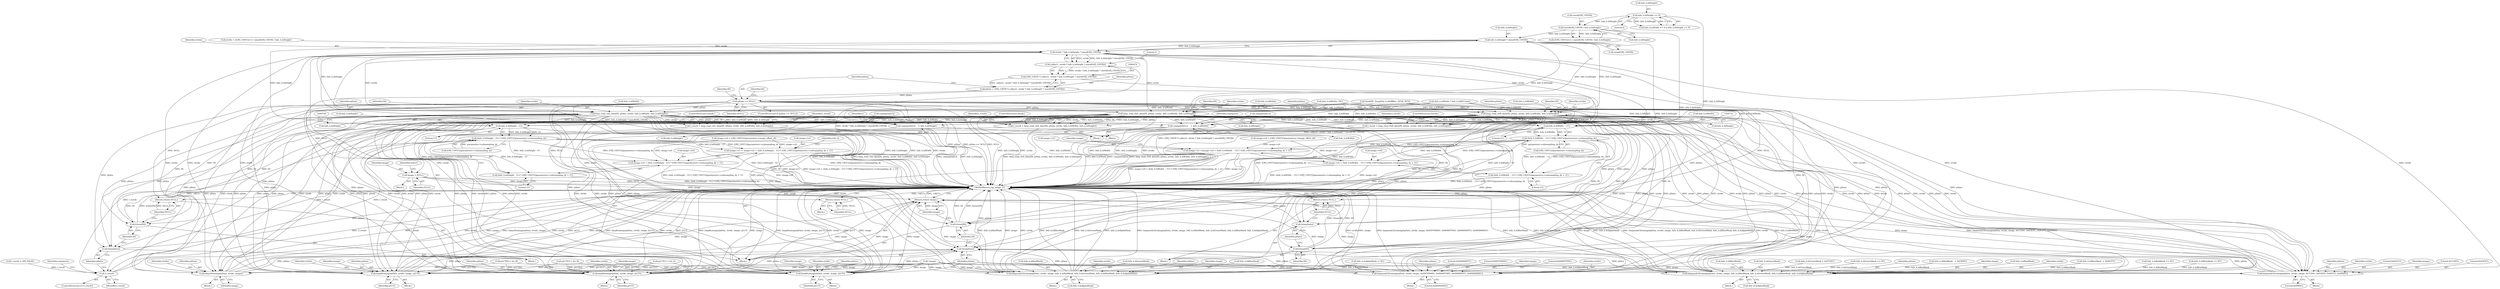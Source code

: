 digraph "0_openjpeg_da940424816e11d624362ce080bc026adffa26e8@API" {
"1000479" [label="(Call,Info_h.biHeight * sizeof(OPJ_UINT8))"];
"1000460" [label="(Call,sizeof(OPJ_UINT8) / Info_h.biHeight)"];
"1000363" [label="(Call,Info_h.biHeight == 0)"];
"1000477" [label="(Call,stride * Info_h.biHeight * sizeof(OPJ_UINT8))"];
"1000475" [label="(Call,calloc(1, stride * Info_h.biHeight * sizeof(OPJ_UINT8)))"];
"1000473" [label="(Call,(OPJ_UINT8 *) calloc(1, stride * Info_h.biHeight * sizeof(OPJ_UINT8)))"];
"1000471" [label="(Call,pData = (OPJ_UINT8 *) calloc(1, stride * Info_h.biHeight * sizeof(OPJ_UINT8)))"];
"1000486" [label="(Call,pData == NULL)"];
"1000492" [label="(Return,return NULL;)"];
"1000515" [label="(Call,bmp_read_raw_data(IN, pData, stride, Info_h.biWidth, Info_h.biHeight))"];
"1000513" [label="(Call,l_result = bmp_read_raw_data(IN, pData, stride, Info_h.biWidth, Info_h.biHeight))"];
"1000563" [label="(Call,!l_result)"];
"1000566" [label="(Call,free(pData))"];
"1000568" [label="(Call,fclose(IN))"];
"1000633" [label="(Call,cmptparm[i].w    = Info_h.biWidth)"];
"1000642" [label="(Call,cmptparm[i].h    = Info_h.biHeight)"];
"1000669" [label="(Call,fclose(IN))"];
"1000671" [label="(Call,free(pData))"];
"1000717" [label="(Call,Info_h.biWidth  - 1U)"];
"1000716" [label="(Call,(Info_h.biWidth  - 1U) * (OPJ_UINT32)parameters->subsampling_dx)"];
"1000707" [label="(Call,image->x1 =\timage->x0 + (Info_h.biWidth  - 1U) * (OPJ_UINT32)parameters->subsampling_dx + 1U)"];
"1000711" [label="(Call,image->x0 + (Info_h.biWidth  - 1U) * (OPJ_UINT32)parameters->subsampling_dx + 1U)"];
"1000715" [label="(Call,(Info_h.biWidth  - 1U) * (OPJ_UINT32)parameters->subsampling_dx + 1U)"];
"1000738" [label="(Call,Info_h.biHeight - 1U)"];
"1000737" [label="(Call,(Info_h.biHeight - 1U) * (OPJ_UINT32)parameters->subsampling_dy)"];
"1000728" [label="(Call,image->y1 = image->y0 + (Info_h.biHeight - 1U) * (OPJ_UINT32)parameters->subsampling_dy + 1U)"];
"1000732" [label="(Call,image->y0 + (Info_h.biHeight - 1U) * (OPJ_UINT32)parameters->subsampling_dy + 1U)"];
"1000736" [label="(Call,(Info_h.biHeight - 1U) * (OPJ_UINT32)parameters->subsampling_dy + 1U)"];
"1000762" [label="(Call,bmp24toimage(pData, stride, image))"];
"1000974" [label="(Call,free(pData))"];
"1000978" [label="(Return,return image;)"];
"1000780" [label="(Call,bmp8toimage(pData, stride, image, pLUT))"];
"1000799" [label="(Call,bmp8toimage(pData, stride, image, pLUT))"];
"1000818" [label="(Call,bmp8toimage(pData, stride, image, pLUT))"];
"1000837" [label="(Call,bmpmask32toimage(pData, stride, image, 0x00FF0000U, 0x0000FF00U, 0x000000FFU, 0x00000000U))"];
"1000859" [label="(Call,bmpmask32toimage(pData, stride, image, Info_h.biRedMask, Info_h.biGreenMask, Info_h.biBlueMask, Info_h.biAlphaMask))"];
"1000889" [label="(Call,bmpmask16toimage(pData, stride, image, 0x7C00U, 0x03E0U, 0x001FU, 0x0000U))"];
"1000945" [label="(Call,bmpmask16toimage(pData, stride, image, Info_h.biRedMask, Info_h.biGreenMask, Info_h.biBlueMask, Info_h.biAlphaMask))"];
"1000976" [label="(Call,fclose(IN))"];
"1000529" [label="(Call,bmp_read_rle8_data(IN, pData, stride, Info_h.biWidth, Info_h.biHeight))"];
"1000527" [label="(Call,l_result = bmp_read_rle8_data(IN, pData, stride, Info_h.biWidth, Info_h.biHeight))"];
"1000543" [label="(Call,bmp_read_rle4_data(IN, pData, stride, Info_h.biWidth, Info_h.biHeight))"];
"1000541" [label="(Call,l_result = bmp_read_rle4_data(IN, pData, stride, Info_h.biWidth, Info_h.biHeight))"];
"1000570" [label="(Return,return NULL;)"];
"1000673" [label="(Return,return NULL;)"];
"1000965" [label="(Call,image = NULL)"];
"1000779" [label="(Block,)"];
"1000742" [label="(Literal,1U)"];
"1000533" [label="(Call,Info_h.biWidth)"];
"1000645" [label="(Identifier,cmptparm)"];
"1000568" [label="(Call,fclose(IN))"];
"1000780" [label="(Call,bmp8toimage(pData, stride, image, pLUT))"];
"1000546" [label="(Identifier,stride)"];
"1000977" [label="(Identifier,IN)"];
"1000541" [label="(Call,l_result = bmp_read_rle4_data(IN, pData, stride, Info_h.biWidth, Info_h.biHeight))"];
"1000913" [label="(Call,Info_h.biRedMask == 0U)"];
"1000966" [label="(Identifier,image)"];
"1000539" [label="(ControlStructure,break;)"];
"1000732" [label="(Call,image->y0 + (Info_h.biHeight - 1U) * (OPJ_UINT32)parameters->subsampling_dy + 1U)"];
"1000728" [label="(Call,image->y1 = image->y0 + (Info_h.biHeight - 1U) * (OPJ_UINT32)parameters->subsampling_dy + 1U)"];
"1000495" [label="(Identifier,IN)"];
"1000782" [label="(Identifier,stride)"];
"1000488" [label="(Identifier,NULL)"];
"1000801" [label="(Identifier,stride)"];
"1000563" [label="(Call,!l_result)"];
"1000515" [label="(Call,bmp_read_raw_data(IN, pData, stride, Info_h.biWidth, Info_h.biHeight))"];
"1000890" [label="(Identifier,pData)"];
"1000924" [label="(Call,Info_h.biBlueMask == 0U)"];
"1000489" [label="(Block,)"];
"1000858" [label="(Block,)"];
"1000530" [label="(Identifier,IN)"];
"1000444" [label="(Call,Info_h.biWidth * 8U)"];
"1000711" [label="(Call,image->x0 + (Info_h.biWidth  - 1U) * (OPJ_UINT32)parameters->subsampling_dx + 1U)"];
"1000910" [label="(Block,)"];
"1000861" [label="(Identifier,stride)"];
"1000689" [label="(Call,image->x0 = (OPJ_UINT32)parameters->image_offset_x0)"];
"1000838" [label="(Identifier,pData)"];
"1000570" [label="(Return,return NULL;)"];
"1000836" [label="(Block,)"];
"1000753" [label="(Identifier,Info_h)"];
"1000367" [label="(Literal,0)"];
"1000955" [label="(Call,Info_h.biBlueMask)"];
"1000974" [label="(Call,free(pData))"];
"1000566" [label="(Call,free(pData))"];
"1000891" [label="(Identifier,stride)"];
"1000124" [label="(Block,)"];
"1000707" [label="(Call,image->x1 =\timage->x0 + (Info_h.biWidth  - 1U) * (OPJ_UINT32)parameters->subsampling_dx + 1U)"];
"1000762" [label="(Call,bmp24toimage(pData, stride, image))"];
"1000818" [label="(Call,bmp8toimage(pData, stride, image, pLUT))"];
"1000761" [label="(Block,)"];
"1000571" [label="(Identifier,NULL)"];
"1000516" [label="(Identifier,IN)"];
"1000718" [label="(Call,Info_h.biWidth)"];
"1000975" [label="(Identifier,pData)"];
"1000562" [label="(ControlStructure,if (!l_result))"];
"1000483" [label="(Call,sizeof(OPJ_UINT8))"];
"1000477" [label="(Call,stride * Info_h.biHeight * sizeof(OPJ_UINT8))"];
"1000748" [label="(Literal,1U)"];
"1000522" [label="(Call,Info_h.biHeight)"];
"1000666" [label="(Call,!image)"];
"1000965" [label="(Call,image = NULL)"];
"1000945" [label="(Call,bmpmask16toimage(pData, stride, image, Info_h.biRedMask, Info_h.biGreenMask, Info_h.biBlueMask, Info_h.biAlphaMask))"];
"1000491" [label="(Identifier,IN)"];
"1000980" [label="(MethodReturn,opj_image_t*)"];
"1000472" [label="(Identifier,pData)"];
"1000478" [label="(Identifier,stride)"];
"1000952" [label="(Call,Info_h.biGreenMask)"];
"1000866" [label="(Call,Info_h.biGreenMask)"];
"1000518" [label="(Identifier,stride)"];
"1000493" [label="(Identifier,NULL)"];
"1000363" [label="(Call,Info_h.biHeight == 0)"];
"1000162" [label="(Call,pLUT[2] = lut_B)"];
"1000536" [label="(Call,Info_h.biHeight)"];
"1000519" [label="(Call,Info_h.biWidth)"];
"1000485" [label="(ControlStructure,if (pData == NULL))"];
"1000547" [label="(Call,Info_h.biWidth)"];
"1000935" [label="(Call,Info_h.biGreenMask = 0x07E0U)"];
"1000783" [label="(Identifier,image)"];
"1000958" [label="(Call,Info_h.biAlphaMask)"];
"1000729" [label="(Call,image->y1)"];
"1000860" [label="(Identifier,pData)"];
"1000821" [label="(Identifier,image)"];
"1000844" [label="(Literal,0x00000000U)"];
"1000784" [label="(Identifier,pLUT)"];
"1000896" [label="(Literal,0x0000U)"];
"1000455" [label="(Call,((OPJ_UINT32)-1) / sizeof(OPJ_UINT8) / Info_h.biHeight)"];
"1000460" [label="(Call,sizeof(OPJ_UINT8) / Info_h.biHeight)"];
"1000588" [label="(Identifier,i)"];
"1000475" [label="(Call,calloc(1, stride * Info_h.biHeight * sizeof(OPJ_UINT8)))"];
"1000545" [label="(Identifier,pData)"];
"1000919" [label="(Call,Info_h.biGreenMask == 0U)"];
"1000716" [label="(Call,(Info_h.biWidth  - 1U) * (OPJ_UINT32)parameters->subsampling_dx)"];
"1000764" [label="(Identifier,stride)"];
"1000736" [label="(Call,(Info_h.biHeight - 1U) * (OPJ_UINT32)parameters->subsampling_dy + 1U)"];
"1000487" [label="(Identifier,pData)"];
"1000765" [label="(Identifier,image)"];
"1000479" [label="(Call,Info_h.biHeight * sizeof(OPJ_UINT8))"];
"1000589" [label="(Block,)"];
"1000862" [label="(Identifier,image)"];
"1000843" [label="(Literal,0x000000FFU)"];
"1000895" [label="(Literal,0x001FU)"];
"1000962" [label="(Block,)"];
"1000480" [label="(Call,Info_h.biHeight)"];
"1000841" [label="(Literal,0x00FF0000U)"];
"1000840" [label="(Identifier,image)"];
"1000763" [label="(Identifier,pData)"];
"1000708" [label="(Call,image->x1)"];
"1000820" [label="(Identifier,stride)"];
"1000803" [label="(Identifier,pLUT)"];
"1000498" [label="(Call,fseek(IN, (long)File_h.bfOffBits, SEEK_SET))"];
"1000733" [label="(Call,image->y0)"];
"1000544" [label="(Identifier,IN)"];
"1000967" [label="(Identifier,NULL)"];
"1000553" [label="(ControlStructure,break;)"];
"1000668" [label="(Block,)"];
"1000892" [label="(Identifier,image)"];
"1000639" [label="(Call,Info_h.biWidth)"];
"1000869" [label="(Call,Info_h.biBlueMask)"];
"1000532" [label="(Identifier,stride)"];
"1000737" [label="(Call,(Info_h.biHeight - 1U) * (OPJ_UINT32)parameters->subsampling_dy)"];
"1000529" [label="(Call,bmp_read_rle8_data(IN, pData, stride, Info_h.biWidth, Info_h.biHeight))"];
"1000670" [label="(Identifier,IN)"];
"1000802" [label="(Identifier,image)"];
"1000819" [label="(Identifier,pData)"];
"1000669" [label="(Call,fclose(IN))"];
"1000564" [label="(Identifier,l_result)"];
"1000514" [label="(Identifier,l_result)"];
"1000946" [label="(Identifier,pData)"];
"1000888" [label="(Block,)"];
"1000799" [label="(Call,bmp8toimage(pData, stride, image, pLUT))"];
"1000712" [label="(Call,image->x0)"];
"1000476" [label="(Literal,1)"];
"1000800" [label="(Identifier,pData)"];
"1000842" [label="(Literal,0x0000FF00U)"];
"1000721" [label="(Literal,1U)"];
"1000674" [label="(Identifier,NULL)"];
"1000930" [label="(Call,Info_h.biRedMask   = 0xF800U)"];
"1000633" [label="(Call,cmptparm[i].w    = Info_h.biWidth)"];
"1000517" [label="(Identifier,pData)"];
"1000357" [label="(Call,Info_h.biWidth == 0 || Info_h.biHeight == 0)"];
"1000673" [label="(Return,return NULL;)"];
"1000822" [label="(Identifier,pLUT)"];
"1000157" [label="(Call,pLUT[1] = lut_G)"];
"1000859" [label="(Call,bmpmask32toimage(pData, stride, image, Info_h.biRedMask, Info_h.biGreenMask, Info_h.biBlueMask, Info_h.biAlphaMask))"];
"1000969" [label="(Identifier,stderr)"];
"1000717" [label="(Call,Info_h.biWidth  - 1U)"];
"1000698" [label="(Call,image->y0 = (OPJ_UINT32)parameters->image_offset_y0)"];
"1000492" [label="(Return,return NULL;)"];
"1000463" [label="(Call,Info_h.biHeight)"];
"1000722" [label="(Call,(OPJ_UINT32)parameters->subsampling_dx)"];
"1000525" [label="(ControlStructure,break;)"];
"1000727" [label="(Literal,1U)"];
"1000558" [label="(Call,l_result = OPJ_FALSE)"];
"1000642" [label="(Call,cmptparm[i].h    = Info_h.biHeight)"];
"1000738" [label="(Call,Info_h.biHeight - 1U)"];
"1000893" [label="(Literal,0x7C00U)"];
"1000543" [label="(Call,bmp_read_rle4_data(IN, pData, stride, Info_h.biWidth, Info_h.biHeight))"];
"1000527" [label="(Call,l_result = bmp_read_rle8_data(IN, pData, stride, Info_h.biWidth, Info_h.biHeight))"];
"1000398" [label="(Call,Info_h.biWidth * Info_h.biBitCount)"];
"1000978" [label="(Return,return image;)"];
"1000743" [label="(Call,(OPJ_UINT32)parameters->subsampling_dy)"];
"1000364" [label="(Call,Info_h.biHeight)"];
"1000565" [label="(Block,)"];
"1000817" [label="(Block,)"];
"1000948" [label="(Identifier,image)"];
"1000569" [label="(Identifier,IN)"];
"1000471" [label="(Call,pData = (OPJ_UINT8 *) calloc(1, stride * Info_h.biHeight * sizeof(OPJ_UINT8)))"];
"1000531" [label="(Identifier,pData)"];
"1000839" [label="(Identifier,stride)"];
"1000949" [label="(Call,Info_h.biRedMask)"];
"1000348" [label="(Call,Info_h.biAlphaMask != 0U)"];
"1000567" [label="(Identifier,pData)"];
"1000715" [label="(Call,(Info_h.biWidth  - 1U) * (OPJ_UINT32)parameters->subsampling_dx + 1U)"];
"1000513" [label="(Call,l_result = bmp_read_raw_data(IN, pData, stride, Info_h.biWidth, Info_h.biHeight))"];
"1000575" [label="(Identifier,cmptparm)"];
"1000798" [label="(Block,)"];
"1000542" [label="(Identifier,l_result)"];
"1000634" [label="(Call,cmptparm[i].w)"];
"1000894" [label="(Literal,0x03E0U)"];
"1000453" [label="(Call,stride > ((OPJ_UINT32)-1) / sizeof(OPJ_UINT8) / Info_h.biHeight)"];
"1000550" [label="(Call,Info_h.biHeight)"];
"1000486" [label="(Call,pData == NULL)"];
"1000979" [label="(Identifier,image)"];
"1000152" [label="(Call,pLUT[0] = lut_R)"];
"1000781" [label="(Identifier,pData)"];
"1000643" [label="(Call,cmptparm[i].h)"];
"1000872" [label="(Call,Info_h.biAlphaMask)"];
"1000889" [label="(Call,bmpmask16toimage(pData, stride, image, 0x7C00U, 0x03E0U, 0x001FU, 0x0000U))"];
"1000739" [label="(Call,Info_h.biHeight)"];
"1000837" [label="(Call,bmpmask32toimage(pData, stride, image, 0x00FF0000U, 0x0000FF00U, 0x000000FFU, 0x00000000U))"];
"1000648" [label="(Call,Info_h.biHeight)"];
"1000947" [label="(Identifier,stride)"];
"1000940" [label="(Call,Info_h.biBlueMask  = 0x001FU)"];
"1000671" [label="(Call,free(pData))"];
"1000730" [label="(Identifier,image)"];
"1000473" [label="(Call,(OPJ_UINT8 *) calloc(1, stride * Info_h.biHeight * sizeof(OPJ_UINT8)))"];
"1000510" [label="(Block,)"];
"1000863" [label="(Call,Info_h.biRedMask)"];
"1000461" [label="(Call,sizeof(OPJ_UINT8))"];
"1000976" [label="(Call,fclose(IN))"];
"1000528" [label="(Identifier,l_result)"];
"1000672" [label="(Identifier,pData)"];
"1000479" -> "1000477"  [label="AST: "];
"1000479" -> "1000483"  [label="CFG: "];
"1000480" -> "1000479"  [label="AST: "];
"1000483" -> "1000479"  [label="AST: "];
"1000477" -> "1000479"  [label="CFG: "];
"1000479" -> "1000980"  [label="DDG: Info_h.biHeight"];
"1000479" -> "1000477"  [label="DDG: Info_h.biHeight"];
"1000460" -> "1000479"  [label="DDG: Info_h.biHeight"];
"1000479" -> "1000515"  [label="DDG: Info_h.biHeight"];
"1000479" -> "1000529"  [label="DDG: Info_h.biHeight"];
"1000479" -> "1000543"  [label="DDG: Info_h.biHeight"];
"1000479" -> "1000642"  [label="DDG: Info_h.biHeight"];
"1000479" -> "1000738"  [label="DDG: Info_h.biHeight"];
"1000460" -> "1000455"  [label="AST: "];
"1000460" -> "1000463"  [label="CFG: "];
"1000461" -> "1000460"  [label="AST: "];
"1000463" -> "1000460"  [label="AST: "];
"1000455" -> "1000460"  [label="CFG: "];
"1000460" -> "1000980"  [label="DDG: Info_h.biHeight"];
"1000460" -> "1000455"  [label="DDG: Info_h.biHeight"];
"1000363" -> "1000460"  [label="DDG: Info_h.biHeight"];
"1000363" -> "1000357"  [label="AST: "];
"1000363" -> "1000367"  [label="CFG: "];
"1000364" -> "1000363"  [label="AST: "];
"1000367" -> "1000363"  [label="AST: "];
"1000357" -> "1000363"  [label="CFG: "];
"1000363" -> "1000980"  [label="DDG: Info_h.biHeight"];
"1000363" -> "1000357"  [label="DDG: Info_h.biHeight"];
"1000363" -> "1000357"  [label="DDG: 0"];
"1000477" -> "1000475"  [label="AST: "];
"1000478" -> "1000477"  [label="AST: "];
"1000475" -> "1000477"  [label="CFG: "];
"1000477" -> "1000980"  [label="DDG: Info_h.biHeight * sizeof(OPJ_UINT8)"];
"1000477" -> "1000980"  [label="DDG: stride"];
"1000477" -> "1000475"  [label="DDG: stride"];
"1000477" -> "1000475"  [label="DDG: Info_h.biHeight * sizeof(OPJ_UINT8)"];
"1000453" -> "1000477"  [label="DDG: stride"];
"1000477" -> "1000515"  [label="DDG: stride"];
"1000477" -> "1000529"  [label="DDG: stride"];
"1000477" -> "1000543"  [label="DDG: stride"];
"1000477" -> "1000762"  [label="DDG: stride"];
"1000477" -> "1000780"  [label="DDG: stride"];
"1000477" -> "1000799"  [label="DDG: stride"];
"1000477" -> "1000818"  [label="DDG: stride"];
"1000477" -> "1000837"  [label="DDG: stride"];
"1000477" -> "1000859"  [label="DDG: stride"];
"1000477" -> "1000889"  [label="DDG: stride"];
"1000477" -> "1000945"  [label="DDG: stride"];
"1000475" -> "1000473"  [label="AST: "];
"1000476" -> "1000475"  [label="AST: "];
"1000473" -> "1000475"  [label="CFG: "];
"1000475" -> "1000980"  [label="DDG: stride * Info_h.biHeight * sizeof(OPJ_UINT8)"];
"1000475" -> "1000473"  [label="DDG: 1"];
"1000475" -> "1000473"  [label="DDG: stride * Info_h.biHeight * sizeof(OPJ_UINT8)"];
"1000473" -> "1000471"  [label="AST: "];
"1000474" -> "1000473"  [label="AST: "];
"1000471" -> "1000473"  [label="CFG: "];
"1000473" -> "1000980"  [label="DDG: calloc(1, stride * Info_h.biHeight * sizeof(OPJ_UINT8))"];
"1000473" -> "1000471"  [label="DDG: calloc(1, stride * Info_h.biHeight * sizeof(OPJ_UINT8))"];
"1000471" -> "1000124"  [label="AST: "];
"1000472" -> "1000471"  [label="AST: "];
"1000487" -> "1000471"  [label="CFG: "];
"1000471" -> "1000980"  [label="DDG: (OPJ_UINT8 *) calloc(1, stride * Info_h.biHeight * sizeof(OPJ_UINT8))"];
"1000471" -> "1000486"  [label="DDG: pData"];
"1000486" -> "1000485"  [label="AST: "];
"1000486" -> "1000488"  [label="CFG: "];
"1000487" -> "1000486"  [label="AST: "];
"1000488" -> "1000486"  [label="AST: "];
"1000491" -> "1000486"  [label="CFG: "];
"1000495" -> "1000486"  [label="CFG: "];
"1000486" -> "1000980"  [label="DDG: pData == NULL"];
"1000486" -> "1000980"  [label="DDG: NULL"];
"1000486" -> "1000980"  [label="DDG: pData"];
"1000486" -> "1000492"  [label="DDG: NULL"];
"1000486" -> "1000515"  [label="DDG: pData"];
"1000486" -> "1000529"  [label="DDG: pData"];
"1000486" -> "1000543"  [label="DDG: pData"];
"1000486" -> "1000566"  [label="DDG: pData"];
"1000486" -> "1000570"  [label="DDG: NULL"];
"1000486" -> "1000671"  [label="DDG: pData"];
"1000486" -> "1000673"  [label="DDG: NULL"];
"1000486" -> "1000762"  [label="DDG: pData"];
"1000486" -> "1000780"  [label="DDG: pData"];
"1000486" -> "1000799"  [label="DDG: pData"];
"1000486" -> "1000818"  [label="DDG: pData"];
"1000486" -> "1000837"  [label="DDG: pData"];
"1000486" -> "1000859"  [label="DDG: pData"];
"1000486" -> "1000889"  [label="DDG: pData"];
"1000486" -> "1000945"  [label="DDG: pData"];
"1000486" -> "1000965"  [label="DDG: NULL"];
"1000486" -> "1000974"  [label="DDG: pData"];
"1000492" -> "1000489"  [label="AST: "];
"1000492" -> "1000493"  [label="CFG: "];
"1000493" -> "1000492"  [label="AST: "];
"1000980" -> "1000492"  [label="CFG: "];
"1000492" -> "1000980"  [label="DDG: <RET>"];
"1000493" -> "1000492"  [label="DDG: NULL"];
"1000515" -> "1000513"  [label="AST: "];
"1000515" -> "1000522"  [label="CFG: "];
"1000516" -> "1000515"  [label="AST: "];
"1000517" -> "1000515"  [label="AST: "];
"1000518" -> "1000515"  [label="AST: "];
"1000519" -> "1000515"  [label="AST: "];
"1000522" -> "1000515"  [label="AST: "];
"1000513" -> "1000515"  [label="CFG: "];
"1000515" -> "1000980"  [label="DDG: Info_h.biHeight"];
"1000515" -> "1000980"  [label="DDG: Info_h.biWidth"];
"1000515" -> "1000980"  [label="DDG: stride"];
"1000515" -> "1000513"  [label="DDG: pData"];
"1000515" -> "1000513"  [label="DDG: IN"];
"1000515" -> "1000513"  [label="DDG: Info_h.biWidth"];
"1000515" -> "1000513"  [label="DDG: Info_h.biHeight"];
"1000515" -> "1000513"  [label="DDG: stride"];
"1000498" -> "1000515"  [label="DDG: IN"];
"1000444" -> "1000515"  [label="DDG: Info_h.biWidth"];
"1000398" -> "1000515"  [label="DDG: Info_h.biWidth"];
"1000515" -> "1000566"  [label="DDG: pData"];
"1000515" -> "1000568"  [label="DDG: IN"];
"1000515" -> "1000633"  [label="DDG: Info_h.biWidth"];
"1000515" -> "1000642"  [label="DDG: Info_h.biHeight"];
"1000515" -> "1000669"  [label="DDG: IN"];
"1000515" -> "1000671"  [label="DDG: pData"];
"1000515" -> "1000717"  [label="DDG: Info_h.biWidth"];
"1000515" -> "1000738"  [label="DDG: Info_h.biHeight"];
"1000515" -> "1000762"  [label="DDG: pData"];
"1000515" -> "1000762"  [label="DDG: stride"];
"1000515" -> "1000780"  [label="DDG: pData"];
"1000515" -> "1000780"  [label="DDG: stride"];
"1000515" -> "1000799"  [label="DDG: pData"];
"1000515" -> "1000799"  [label="DDG: stride"];
"1000515" -> "1000818"  [label="DDG: pData"];
"1000515" -> "1000818"  [label="DDG: stride"];
"1000515" -> "1000837"  [label="DDG: pData"];
"1000515" -> "1000837"  [label="DDG: stride"];
"1000515" -> "1000859"  [label="DDG: pData"];
"1000515" -> "1000859"  [label="DDG: stride"];
"1000515" -> "1000889"  [label="DDG: pData"];
"1000515" -> "1000889"  [label="DDG: stride"];
"1000515" -> "1000945"  [label="DDG: pData"];
"1000515" -> "1000945"  [label="DDG: stride"];
"1000515" -> "1000974"  [label="DDG: pData"];
"1000515" -> "1000976"  [label="DDG: IN"];
"1000513" -> "1000510"  [label="AST: "];
"1000514" -> "1000513"  [label="AST: "];
"1000525" -> "1000513"  [label="CFG: "];
"1000513" -> "1000980"  [label="DDG: bmp_read_raw_data(IN, pData, stride, Info_h.biWidth, Info_h.biHeight)"];
"1000513" -> "1000563"  [label="DDG: l_result"];
"1000563" -> "1000562"  [label="AST: "];
"1000563" -> "1000564"  [label="CFG: "];
"1000564" -> "1000563"  [label="AST: "];
"1000567" -> "1000563"  [label="CFG: "];
"1000575" -> "1000563"  [label="CFG: "];
"1000563" -> "1000980"  [label="DDG: !l_result"];
"1000563" -> "1000980"  [label="DDG: l_result"];
"1000527" -> "1000563"  [label="DDG: l_result"];
"1000558" -> "1000563"  [label="DDG: l_result"];
"1000541" -> "1000563"  [label="DDG: l_result"];
"1000566" -> "1000565"  [label="AST: "];
"1000566" -> "1000567"  [label="CFG: "];
"1000567" -> "1000566"  [label="AST: "];
"1000569" -> "1000566"  [label="CFG: "];
"1000566" -> "1000980"  [label="DDG: pData"];
"1000529" -> "1000566"  [label="DDG: pData"];
"1000543" -> "1000566"  [label="DDG: pData"];
"1000568" -> "1000565"  [label="AST: "];
"1000568" -> "1000569"  [label="CFG: "];
"1000569" -> "1000568"  [label="AST: "];
"1000571" -> "1000568"  [label="CFG: "];
"1000568" -> "1000980"  [label="DDG: IN"];
"1000568" -> "1000980"  [label="DDG: fclose(IN)"];
"1000498" -> "1000568"  [label="DDG: IN"];
"1000529" -> "1000568"  [label="DDG: IN"];
"1000543" -> "1000568"  [label="DDG: IN"];
"1000633" -> "1000589"  [label="AST: "];
"1000633" -> "1000639"  [label="CFG: "];
"1000634" -> "1000633"  [label="AST: "];
"1000639" -> "1000633"  [label="AST: "];
"1000645" -> "1000633"  [label="CFG: "];
"1000633" -> "1000980"  [label="DDG: Info_h.biWidth"];
"1000633" -> "1000980"  [label="DDG: cmptparm[i].w"];
"1000529" -> "1000633"  [label="DDG: Info_h.biWidth"];
"1000444" -> "1000633"  [label="DDG: Info_h.biWidth"];
"1000543" -> "1000633"  [label="DDG: Info_h.biWidth"];
"1000398" -> "1000633"  [label="DDG: Info_h.biWidth"];
"1000642" -> "1000589"  [label="AST: "];
"1000642" -> "1000648"  [label="CFG: "];
"1000643" -> "1000642"  [label="AST: "];
"1000648" -> "1000642"  [label="AST: "];
"1000588" -> "1000642"  [label="CFG: "];
"1000642" -> "1000980"  [label="DDG: cmptparm[i].h"];
"1000642" -> "1000980"  [label="DDG: Info_h.biHeight"];
"1000543" -> "1000642"  [label="DDG: Info_h.biHeight"];
"1000529" -> "1000642"  [label="DDG: Info_h.biHeight"];
"1000669" -> "1000668"  [label="AST: "];
"1000669" -> "1000670"  [label="CFG: "];
"1000670" -> "1000669"  [label="AST: "];
"1000672" -> "1000669"  [label="CFG: "];
"1000669" -> "1000980"  [label="DDG: IN"];
"1000669" -> "1000980"  [label="DDG: fclose(IN)"];
"1000498" -> "1000669"  [label="DDG: IN"];
"1000529" -> "1000669"  [label="DDG: IN"];
"1000543" -> "1000669"  [label="DDG: IN"];
"1000671" -> "1000668"  [label="AST: "];
"1000671" -> "1000672"  [label="CFG: "];
"1000672" -> "1000671"  [label="AST: "];
"1000674" -> "1000671"  [label="CFG: "];
"1000671" -> "1000980"  [label="DDG: pData"];
"1000529" -> "1000671"  [label="DDG: pData"];
"1000543" -> "1000671"  [label="DDG: pData"];
"1000717" -> "1000716"  [label="AST: "];
"1000717" -> "1000721"  [label="CFG: "];
"1000718" -> "1000717"  [label="AST: "];
"1000721" -> "1000717"  [label="AST: "];
"1000723" -> "1000717"  [label="CFG: "];
"1000717" -> "1000980"  [label="DDG: Info_h.biWidth"];
"1000717" -> "1000716"  [label="DDG: Info_h.biWidth"];
"1000717" -> "1000716"  [label="DDG: 1U"];
"1000529" -> "1000717"  [label="DDG: Info_h.biWidth"];
"1000444" -> "1000717"  [label="DDG: Info_h.biWidth"];
"1000543" -> "1000717"  [label="DDG: Info_h.biWidth"];
"1000398" -> "1000717"  [label="DDG: Info_h.biWidth"];
"1000716" -> "1000715"  [label="AST: "];
"1000716" -> "1000722"  [label="CFG: "];
"1000722" -> "1000716"  [label="AST: "];
"1000727" -> "1000716"  [label="CFG: "];
"1000716" -> "1000980"  [label="DDG: Info_h.biWidth  - 1U"];
"1000716" -> "1000980"  [label="DDG: (OPJ_UINT32)parameters->subsampling_dx"];
"1000716" -> "1000707"  [label="DDG: Info_h.biWidth  - 1U"];
"1000716" -> "1000707"  [label="DDG: (OPJ_UINT32)parameters->subsampling_dx"];
"1000716" -> "1000711"  [label="DDG: Info_h.biWidth  - 1U"];
"1000716" -> "1000711"  [label="DDG: (OPJ_UINT32)parameters->subsampling_dx"];
"1000716" -> "1000715"  [label="DDG: Info_h.biWidth  - 1U"];
"1000716" -> "1000715"  [label="DDG: (OPJ_UINT32)parameters->subsampling_dx"];
"1000722" -> "1000716"  [label="DDG: parameters->subsampling_dx"];
"1000707" -> "1000124"  [label="AST: "];
"1000707" -> "1000711"  [label="CFG: "];
"1000708" -> "1000707"  [label="AST: "];
"1000711" -> "1000707"  [label="AST: "];
"1000730" -> "1000707"  [label="CFG: "];
"1000707" -> "1000980"  [label="DDG: image->x0 + (Info_h.biWidth  - 1U) * (OPJ_UINT32)parameters->subsampling_dx + 1U"];
"1000707" -> "1000980"  [label="DDG: image->x1"];
"1000689" -> "1000707"  [label="DDG: image->x0"];
"1000711" -> "1000715"  [label="CFG: "];
"1000712" -> "1000711"  [label="AST: "];
"1000715" -> "1000711"  [label="AST: "];
"1000711" -> "1000980"  [label="DDG: (Info_h.biWidth  - 1U) * (OPJ_UINT32)parameters->subsampling_dx + 1U"];
"1000711" -> "1000980"  [label="DDG: image->x0"];
"1000689" -> "1000711"  [label="DDG: image->x0"];
"1000715" -> "1000727"  [label="CFG: "];
"1000727" -> "1000715"  [label="AST: "];
"1000715" -> "1000980"  [label="DDG: (Info_h.biWidth  - 1U) * (OPJ_UINT32)parameters->subsampling_dx"];
"1000738" -> "1000737"  [label="AST: "];
"1000738" -> "1000742"  [label="CFG: "];
"1000739" -> "1000738"  [label="AST: "];
"1000742" -> "1000738"  [label="AST: "];
"1000744" -> "1000738"  [label="CFG: "];
"1000738" -> "1000980"  [label="DDG: Info_h.biHeight"];
"1000738" -> "1000737"  [label="DDG: Info_h.biHeight"];
"1000738" -> "1000737"  [label="DDG: 1U"];
"1000543" -> "1000738"  [label="DDG: Info_h.biHeight"];
"1000529" -> "1000738"  [label="DDG: Info_h.biHeight"];
"1000737" -> "1000736"  [label="AST: "];
"1000737" -> "1000743"  [label="CFG: "];
"1000743" -> "1000737"  [label="AST: "];
"1000748" -> "1000737"  [label="CFG: "];
"1000737" -> "1000980"  [label="DDG: Info_h.biHeight - 1U"];
"1000737" -> "1000980"  [label="DDG: (OPJ_UINT32)parameters->subsampling_dy"];
"1000737" -> "1000728"  [label="DDG: Info_h.biHeight - 1U"];
"1000737" -> "1000728"  [label="DDG: (OPJ_UINT32)parameters->subsampling_dy"];
"1000737" -> "1000732"  [label="DDG: Info_h.biHeight - 1U"];
"1000737" -> "1000732"  [label="DDG: (OPJ_UINT32)parameters->subsampling_dy"];
"1000737" -> "1000736"  [label="DDG: Info_h.biHeight - 1U"];
"1000737" -> "1000736"  [label="DDG: (OPJ_UINT32)parameters->subsampling_dy"];
"1000743" -> "1000737"  [label="DDG: parameters->subsampling_dy"];
"1000728" -> "1000124"  [label="AST: "];
"1000728" -> "1000732"  [label="CFG: "];
"1000729" -> "1000728"  [label="AST: "];
"1000732" -> "1000728"  [label="AST: "];
"1000753" -> "1000728"  [label="CFG: "];
"1000728" -> "1000980"  [label="DDG: image->y1"];
"1000728" -> "1000980"  [label="DDG: image->y0 + (Info_h.biHeight - 1U) * (OPJ_UINT32)parameters->subsampling_dy + 1U"];
"1000698" -> "1000728"  [label="DDG: image->y0"];
"1000732" -> "1000736"  [label="CFG: "];
"1000733" -> "1000732"  [label="AST: "];
"1000736" -> "1000732"  [label="AST: "];
"1000732" -> "1000980"  [label="DDG: (Info_h.biHeight - 1U) * (OPJ_UINT32)parameters->subsampling_dy + 1U"];
"1000732" -> "1000980"  [label="DDG: image->y0"];
"1000698" -> "1000732"  [label="DDG: image->y0"];
"1000736" -> "1000748"  [label="CFG: "];
"1000748" -> "1000736"  [label="AST: "];
"1000736" -> "1000980"  [label="DDG: (Info_h.biHeight - 1U) * (OPJ_UINT32)parameters->subsampling_dy"];
"1000762" -> "1000761"  [label="AST: "];
"1000762" -> "1000765"  [label="CFG: "];
"1000763" -> "1000762"  [label="AST: "];
"1000764" -> "1000762"  [label="AST: "];
"1000765" -> "1000762"  [label="AST: "];
"1000975" -> "1000762"  [label="CFG: "];
"1000762" -> "1000980"  [label="DDG: bmp24toimage(pData, stride, image)"];
"1000762" -> "1000980"  [label="DDG: stride"];
"1000762" -> "1000980"  [label="DDG: image"];
"1000529" -> "1000762"  [label="DDG: pData"];
"1000529" -> "1000762"  [label="DDG: stride"];
"1000543" -> "1000762"  [label="DDG: pData"];
"1000543" -> "1000762"  [label="DDG: stride"];
"1000666" -> "1000762"  [label="DDG: image"];
"1000762" -> "1000974"  [label="DDG: pData"];
"1000762" -> "1000978"  [label="DDG: image"];
"1000974" -> "1000124"  [label="AST: "];
"1000974" -> "1000975"  [label="CFG: "];
"1000975" -> "1000974"  [label="AST: "];
"1000977" -> "1000974"  [label="CFG: "];
"1000974" -> "1000980"  [label="DDG: pData"];
"1000837" -> "1000974"  [label="DDG: pData"];
"1000780" -> "1000974"  [label="DDG: pData"];
"1000889" -> "1000974"  [label="DDG: pData"];
"1000799" -> "1000974"  [label="DDG: pData"];
"1000859" -> "1000974"  [label="DDG: pData"];
"1000543" -> "1000974"  [label="DDG: pData"];
"1000818" -> "1000974"  [label="DDG: pData"];
"1000945" -> "1000974"  [label="DDG: pData"];
"1000529" -> "1000974"  [label="DDG: pData"];
"1000978" -> "1000124"  [label="AST: "];
"1000978" -> "1000979"  [label="CFG: "];
"1000979" -> "1000978"  [label="AST: "];
"1000980" -> "1000978"  [label="CFG: "];
"1000978" -> "1000980"  [label="DDG: <RET>"];
"1000979" -> "1000978"  [label="DDG: image"];
"1000780" -> "1000978"  [label="DDG: image"];
"1000799" -> "1000978"  [label="DDG: image"];
"1000889" -> "1000978"  [label="DDG: image"];
"1000945" -> "1000978"  [label="DDG: image"];
"1000965" -> "1000978"  [label="DDG: image"];
"1000859" -> "1000978"  [label="DDG: image"];
"1000837" -> "1000978"  [label="DDG: image"];
"1000818" -> "1000978"  [label="DDG: image"];
"1000780" -> "1000779"  [label="AST: "];
"1000780" -> "1000784"  [label="CFG: "];
"1000781" -> "1000780"  [label="AST: "];
"1000782" -> "1000780"  [label="AST: "];
"1000783" -> "1000780"  [label="AST: "];
"1000784" -> "1000780"  [label="AST: "];
"1000975" -> "1000780"  [label="CFG: "];
"1000780" -> "1000980"  [label="DDG: bmp8toimage(pData, stride, image, pLUT)"];
"1000780" -> "1000980"  [label="DDG: image"];
"1000780" -> "1000980"  [label="DDG: stride"];
"1000780" -> "1000980"  [label="DDG: pLUT"];
"1000529" -> "1000780"  [label="DDG: pData"];
"1000529" -> "1000780"  [label="DDG: stride"];
"1000543" -> "1000780"  [label="DDG: pData"];
"1000543" -> "1000780"  [label="DDG: stride"];
"1000666" -> "1000780"  [label="DDG: image"];
"1000157" -> "1000780"  [label="DDG: pLUT[1]"];
"1000152" -> "1000780"  [label="DDG: pLUT[0]"];
"1000162" -> "1000780"  [label="DDG: pLUT[2]"];
"1000799" -> "1000798"  [label="AST: "];
"1000799" -> "1000803"  [label="CFG: "];
"1000800" -> "1000799"  [label="AST: "];
"1000801" -> "1000799"  [label="AST: "];
"1000802" -> "1000799"  [label="AST: "];
"1000803" -> "1000799"  [label="AST: "];
"1000975" -> "1000799"  [label="CFG: "];
"1000799" -> "1000980"  [label="DDG: pLUT"];
"1000799" -> "1000980"  [label="DDG: image"];
"1000799" -> "1000980"  [label="DDG: bmp8toimage(pData, stride, image, pLUT)"];
"1000799" -> "1000980"  [label="DDG: stride"];
"1000529" -> "1000799"  [label="DDG: pData"];
"1000529" -> "1000799"  [label="DDG: stride"];
"1000543" -> "1000799"  [label="DDG: pData"];
"1000543" -> "1000799"  [label="DDG: stride"];
"1000666" -> "1000799"  [label="DDG: image"];
"1000157" -> "1000799"  [label="DDG: pLUT[1]"];
"1000152" -> "1000799"  [label="DDG: pLUT[0]"];
"1000162" -> "1000799"  [label="DDG: pLUT[2]"];
"1000818" -> "1000817"  [label="AST: "];
"1000818" -> "1000822"  [label="CFG: "];
"1000819" -> "1000818"  [label="AST: "];
"1000820" -> "1000818"  [label="AST: "];
"1000821" -> "1000818"  [label="AST: "];
"1000822" -> "1000818"  [label="AST: "];
"1000975" -> "1000818"  [label="CFG: "];
"1000818" -> "1000980"  [label="DDG: bmp8toimage(pData, stride, image, pLUT)"];
"1000818" -> "1000980"  [label="DDG: stride"];
"1000818" -> "1000980"  [label="DDG: pLUT"];
"1000818" -> "1000980"  [label="DDG: image"];
"1000529" -> "1000818"  [label="DDG: pData"];
"1000529" -> "1000818"  [label="DDG: stride"];
"1000543" -> "1000818"  [label="DDG: pData"];
"1000543" -> "1000818"  [label="DDG: stride"];
"1000666" -> "1000818"  [label="DDG: image"];
"1000157" -> "1000818"  [label="DDG: pLUT[1]"];
"1000152" -> "1000818"  [label="DDG: pLUT[0]"];
"1000162" -> "1000818"  [label="DDG: pLUT[2]"];
"1000837" -> "1000836"  [label="AST: "];
"1000837" -> "1000844"  [label="CFG: "];
"1000838" -> "1000837"  [label="AST: "];
"1000839" -> "1000837"  [label="AST: "];
"1000840" -> "1000837"  [label="AST: "];
"1000841" -> "1000837"  [label="AST: "];
"1000842" -> "1000837"  [label="AST: "];
"1000843" -> "1000837"  [label="AST: "];
"1000844" -> "1000837"  [label="AST: "];
"1000975" -> "1000837"  [label="CFG: "];
"1000837" -> "1000980"  [label="DDG: stride"];
"1000837" -> "1000980"  [label="DDG: image"];
"1000837" -> "1000980"  [label="DDG: bmpmask32toimage(pData, stride, image, 0x00FF0000U, 0x0000FF00U, 0x000000FFU, 0x00000000U)"];
"1000529" -> "1000837"  [label="DDG: pData"];
"1000529" -> "1000837"  [label="DDG: stride"];
"1000543" -> "1000837"  [label="DDG: pData"];
"1000543" -> "1000837"  [label="DDG: stride"];
"1000666" -> "1000837"  [label="DDG: image"];
"1000859" -> "1000858"  [label="AST: "];
"1000859" -> "1000872"  [label="CFG: "];
"1000860" -> "1000859"  [label="AST: "];
"1000861" -> "1000859"  [label="AST: "];
"1000862" -> "1000859"  [label="AST: "];
"1000863" -> "1000859"  [label="AST: "];
"1000866" -> "1000859"  [label="AST: "];
"1000869" -> "1000859"  [label="AST: "];
"1000872" -> "1000859"  [label="AST: "];
"1000975" -> "1000859"  [label="CFG: "];
"1000859" -> "1000980"  [label="DDG: Info_h.biGreenMask"];
"1000859" -> "1000980"  [label="DDG: Info_h.biAlphaMask"];
"1000859" -> "1000980"  [label="DDG: bmpmask32toimage(pData, stride, image, Info_h.biRedMask, Info_h.biGreenMask, Info_h.biBlueMask, Info_h.biAlphaMask)"];
"1000859" -> "1000980"  [label="DDG: Info_h.biRedMask"];
"1000859" -> "1000980"  [label="DDG: image"];
"1000859" -> "1000980"  [label="DDG: stride"];
"1000859" -> "1000980"  [label="DDG: Info_h.biBlueMask"];
"1000529" -> "1000859"  [label="DDG: pData"];
"1000529" -> "1000859"  [label="DDG: stride"];
"1000543" -> "1000859"  [label="DDG: pData"];
"1000543" -> "1000859"  [label="DDG: stride"];
"1000666" -> "1000859"  [label="DDG: image"];
"1000348" -> "1000859"  [label="DDG: Info_h.biAlphaMask"];
"1000889" -> "1000888"  [label="AST: "];
"1000889" -> "1000896"  [label="CFG: "];
"1000890" -> "1000889"  [label="AST: "];
"1000891" -> "1000889"  [label="AST: "];
"1000892" -> "1000889"  [label="AST: "];
"1000893" -> "1000889"  [label="AST: "];
"1000894" -> "1000889"  [label="AST: "];
"1000895" -> "1000889"  [label="AST: "];
"1000896" -> "1000889"  [label="AST: "];
"1000975" -> "1000889"  [label="CFG: "];
"1000889" -> "1000980"  [label="DDG: stride"];
"1000889" -> "1000980"  [label="DDG: image"];
"1000889" -> "1000980"  [label="DDG: bmpmask16toimage(pData, stride, image, 0x7C00U, 0x03E0U, 0x001FU, 0x0000U)"];
"1000529" -> "1000889"  [label="DDG: pData"];
"1000529" -> "1000889"  [label="DDG: stride"];
"1000543" -> "1000889"  [label="DDG: pData"];
"1000543" -> "1000889"  [label="DDG: stride"];
"1000666" -> "1000889"  [label="DDG: image"];
"1000945" -> "1000910"  [label="AST: "];
"1000945" -> "1000958"  [label="CFG: "];
"1000946" -> "1000945"  [label="AST: "];
"1000947" -> "1000945"  [label="AST: "];
"1000948" -> "1000945"  [label="AST: "];
"1000949" -> "1000945"  [label="AST: "];
"1000952" -> "1000945"  [label="AST: "];
"1000955" -> "1000945"  [label="AST: "];
"1000958" -> "1000945"  [label="AST: "];
"1000975" -> "1000945"  [label="CFG: "];
"1000945" -> "1000980"  [label="DDG: Info_h.biGreenMask"];
"1000945" -> "1000980"  [label="DDG: image"];
"1000945" -> "1000980"  [label="DDG: Info_h.biAlphaMask"];
"1000945" -> "1000980"  [label="DDG: bmpmask16toimage(pData, stride, image, Info_h.biRedMask, Info_h.biGreenMask, Info_h.biBlueMask, Info_h.biAlphaMask)"];
"1000945" -> "1000980"  [label="DDG: stride"];
"1000945" -> "1000980"  [label="DDG: Info_h.biRedMask"];
"1000945" -> "1000980"  [label="DDG: Info_h.biBlueMask"];
"1000529" -> "1000945"  [label="DDG: pData"];
"1000529" -> "1000945"  [label="DDG: stride"];
"1000543" -> "1000945"  [label="DDG: pData"];
"1000543" -> "1000945"  [label="DDG: stride"];
"1000666" -> "1000945"  [label="DDG: image"];
"1000913" -> "1000945"  [label="DDG: Info_h.biRedMask"];
"1000930" -> "1000945"  [label="DDG: Info_h.biRedMask"];
"1000919" -> "1000945"  [label="DDG: Info_h.biGreenMask"];
"1000935" -> "1000945"  [label="DDG: Info_h.biGreenMask"];
"1000924" -> "1000945"  [label="DDG: Info_h.biBlueMask"];
"1000940" -> "1000945"  [label="DDG: Info_h.biBlueMask"];
"1000348" -> "1000945"  [label="DDG: Info_h.biAlphaMask"];
"1000976" -> "1000124"  [label="AST: "];
"1000976" -> "1000977"  [label="CFG: "];
"1000977" -> "1000976"  [label="AST: "];
"1000979" -> "1000976"  [label="CFG: "];
"1000976" -> "1000980"  [label="DDG: IN"];
"1000976" -> "1000980"  [label="DDG: fclose(IN)"];
"1000498" -> "1000976"  [label="DDG: IN"];
"1000529" -> "1000976"  [label="DDG: IN"];
"1000543" -> "1000976"  [label="DDG: IN"];
"1000529" -> "1000527"  [label="AST: "];
"1000529" -> "1000536"  [label="CFG: "];
"1000530" -> "1000529"  [label="AST: "];
"1000531" -> "1000529"  [label="AST: "];
"1000532" -> "1000529"  [label="AST: "];
"1000533" -> "1000529"  [label="AST: "];
"1000536" -> "1000529"  [label="AST: "];
"1000527" -> "1000529"  [label="CFG: "];
"1000529" -> "1000980"  [label="DDG: Info_h.biWidth"];
"1000529" -> "1000980"  [label="DDG: Info_h.biHeight"];
"1000529" -> "1000980"  [label="DDG: stride"];
"1000529" -> "1000527"  [label="DDG: Info_h.biHeight"];
"1000529" -> "1000527"  [label="DDG: Info_h.biWidth"];
"1000529" -> "1000527"  [label="DDG: stride"];
"1000529" -> "1000527"  [label="DDG: IN"];
"1000529" -> "1000527"  [label="DDG: pData"];
"1000498" -> "1000529"  [label="DDG: IN"];
"1000444" -> "1000529"  [label="DDG: Info_h.biWidth"];
"1000398" -> "1000529"  [label="DDG: Info_h.biWidth"];
"1000527" -> "1000510"  [label="AST: "];
"1000528" -> "1000527"  [label="AST: "];
"1000539" -> "1000527"  [label="CFG: "];
"1000527" -> "1000980"  [label="DDG: bmp_read_rle8_data(IN, pData, stride, Info_h.biWidth, Info_h.biHeight)"];
"1000543" -> "1000541"  [label="AST: "];
"1000543" -> "1000550"  [label="CFG: "];
"1000544" -> "1000543"  [label="AST: "];
"1000545" -> "1000543"  [label="AST: "];
"1000546" -> "1000543"  [label="AST: "];
"1000547" -> "1000543"  [label="AST: "];
"1000550" -> "1000543"  [label="AST: "];
"1000541" -> "1000543"  [label="CFG: "];
"1000543" -> "1000980"  [label="DDG: Info_h.biHeight"];
"1000543" -> "1000980"  [label="DDG: stride"];
"1000543" -> "1000980"  [label="DDG: Info_h.biWidth"];
"1000543" -> "1000541"  [label="DDG: stride"];
"1000543" -> "1000541"  [label="DDG: Info_h.biWidth"];
"1000543" -> "1000541"  [label="DDG: IN"];
"1000543" -> "1000541"  [label="DDG: pData"];
"1000543" -> "1000541"  [label="DDG: Info_h.biHeight"];
"1000498" -> "1000543"  [label="DDG: IN"];
"1000444" -> "1000543"  [label="DDG: Info_h.biWidth"];
"1000398" -> "1000543"  [label="DDG: Info_h.biWidth"];
"1000541" -> "1000510"  [label="AST: "];
"1000542" -> "1000541"  [label="AST: "];
"1000553" -> "1000541"  [label="CFG: "];
"1000541" -> "1000980"  [label="DDG: bmp_read_rle4_data(IN, pData, stride, Info_h.biWidth, Info_h.biHeight)"];
"1000570" -> "1000565"  [label="AST: "];
"1000570" -> "1000571"  [label="CFG: "];
"1000571" -> "1000570"  [label="AST: "];
"1000980" -> "1000570"  [label="CFG: "];
"1000570" -> "1000980"  [label="DDG: <RET>"];
"1000571" -> "1000570"  [label="DDG: NULL"];
"1000673" -> "1000668"  [label="AST: "];
"1000673" -> "1000674"  [label="CFG: "];
"1000674" -> "1000673"  [label="AST: "];
"1000980" -> "1000673"  [label="CFG: "];
"1000673" -> "1000980"  [label="DDG: <RET>"];
"1000674" -> "1000673"  [label="DDG: NULL"];
"1000965" -> "1000962"  [label="AST: "];
"1000965" -> "1000967"  [label="CFG: "];
"1000966" -> "1000965"  [label="AST: "];
"1000967" -> "1000965"  [label="AST: "];
"1000969" -> "1000965"  [label="CFG: "];
"1000965" -> "1000980"  [label="DDG: NULL"];
"1000965" -> "1000980"  [label="DDG: image"];
}
